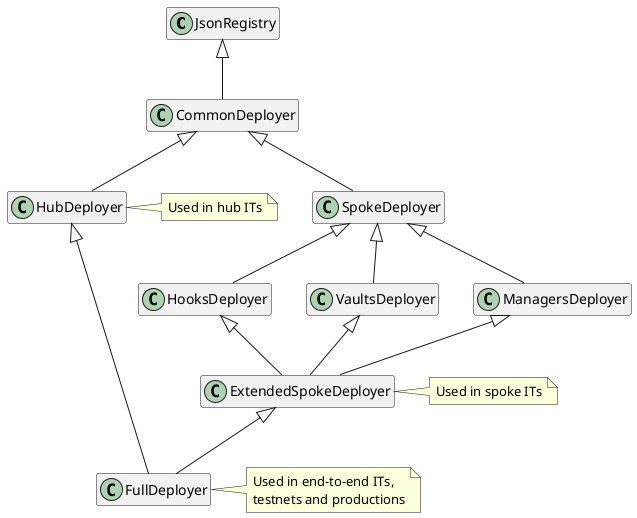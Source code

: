 @startuml
hide empty members

class JsonRegistry
class CommonDeployer
class HubDeployer
class SpokeDeployer
class FullDeployer

class ManagersDeployer
class VaultsDeployer
class HooksDeployer
class ExtendedSpokeDeployer

CommonDeployer -up-|> JsonRegistry
HubDeployer -up-|> CommonDeployer
SpokeDeployer -up-|> CommonDeployer

ManagersDeployer -up-|> SpokeDeployer
VaultsDeployer -up-|> SpokeDeployer
HooksDeployer -up-|> SpokeDeployer

ExtendedSpokeDeployer -up-|> ManagersDeployer
ExtendedSpokeDeployer -up-|> VaultsDeployer
ExtendedSpokeDeployer -up-|> HooksDeployer

FullDeployer -up---|> HubDeployer
FullDeployer -up-|> ExtendedSpokeDeployer

note right of ExtendedSpokeDeployer: Used in spoke ITs
note right of HubDeployer: Used in hub ITs
note right of FullDeployer: Used in end-to-end ITs,\ntestnets and productions
@enduml
